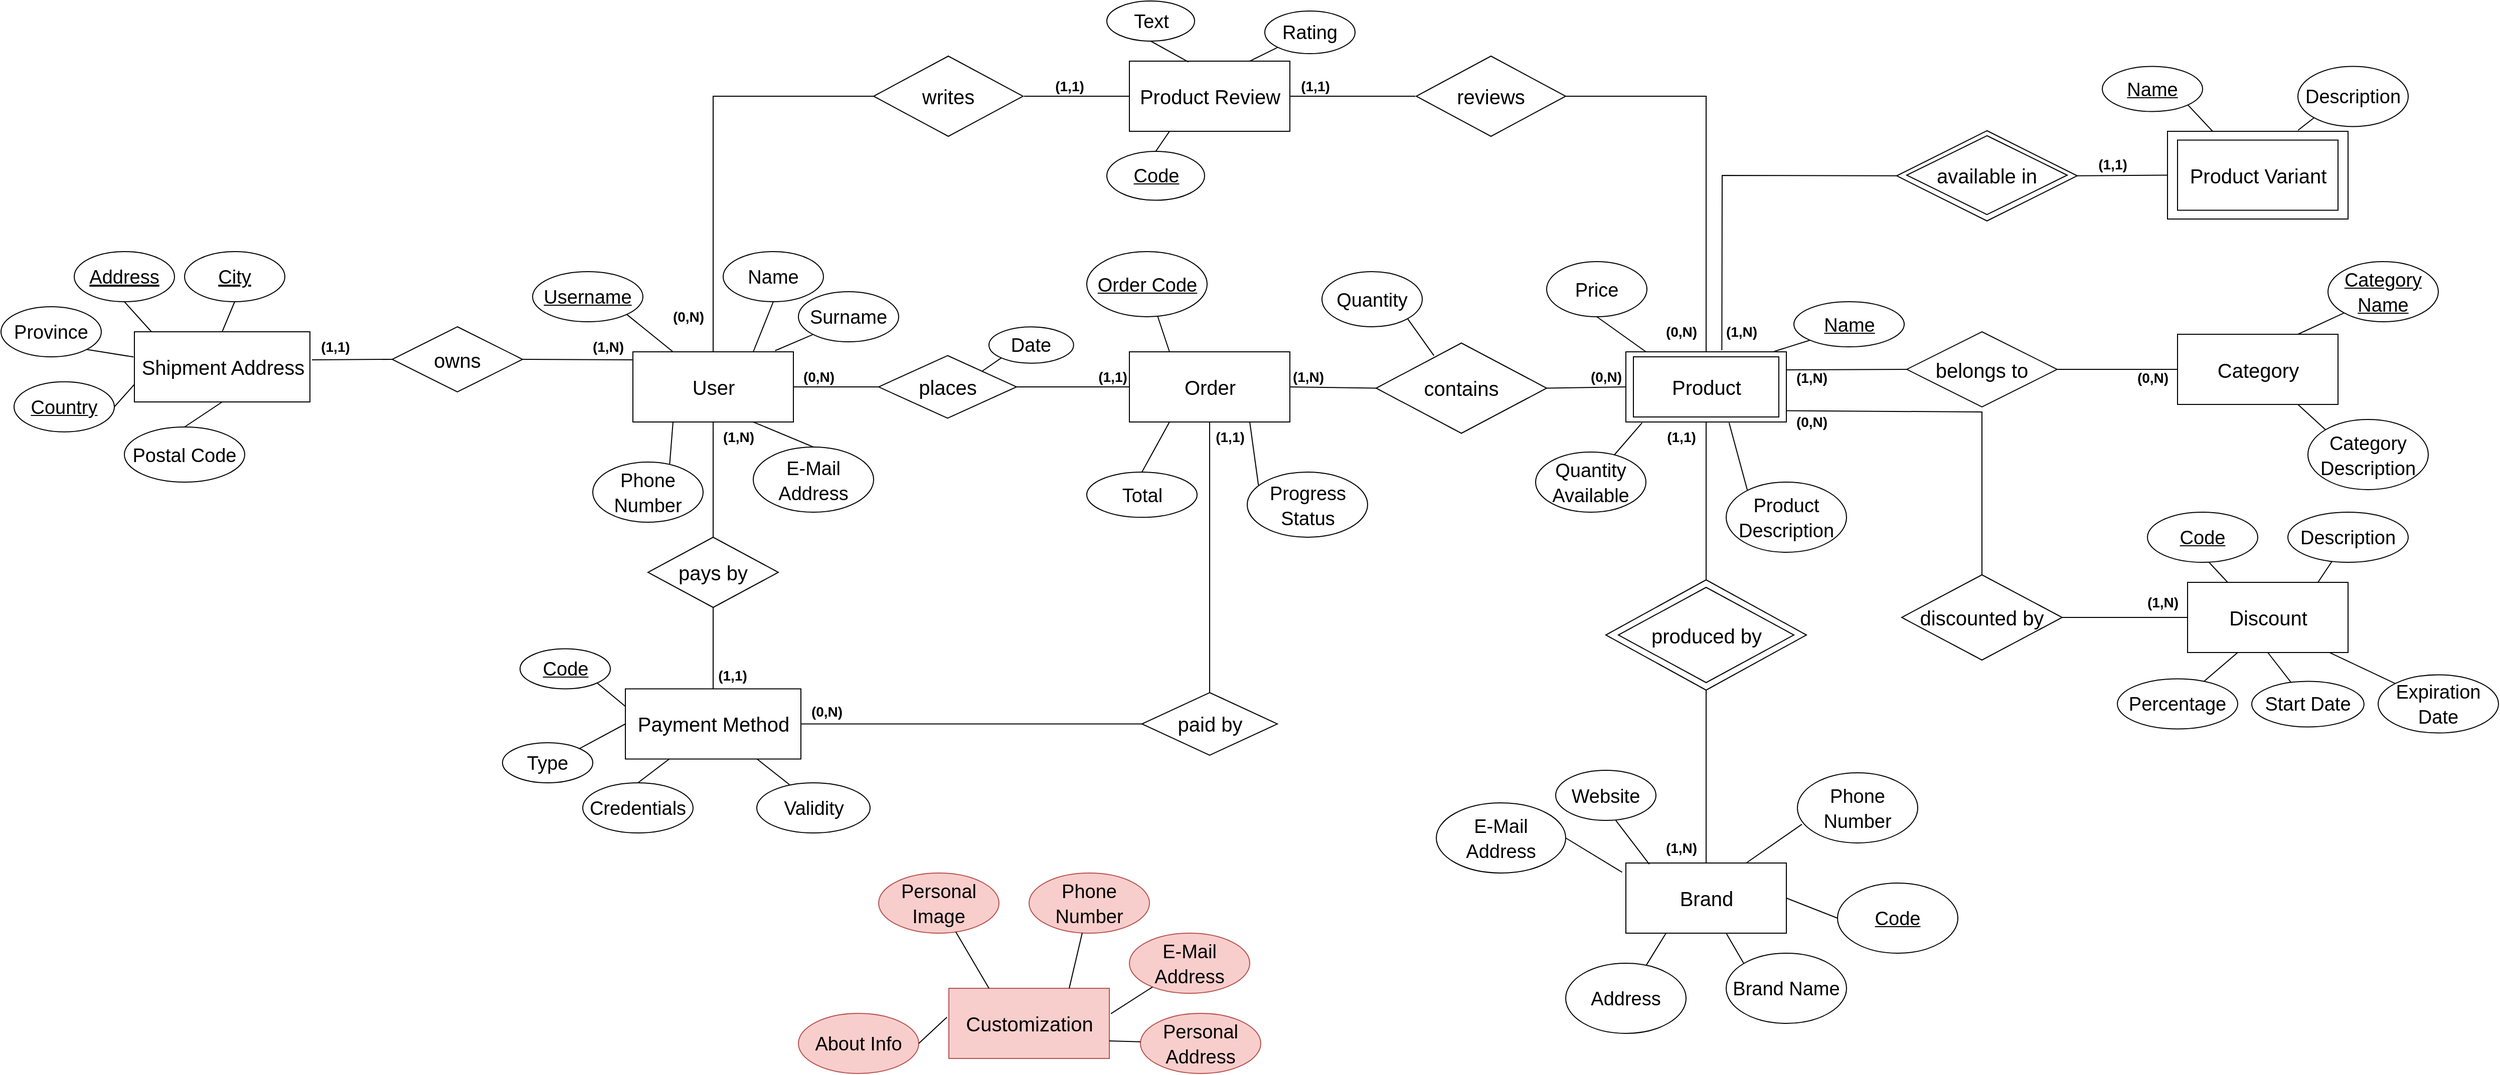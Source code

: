 <mxfile version="20.2.3" type="device"><diagram id="h2tk3etqTs94xjGs8GxN" name="Pagina-1"><mxGraphModel dx="3422" dy="2517" grid="1" gridSize="10" guides="1" tooltips="1" connect="1" arrows="1" fold="1" page="1" pageScale="1" pageWidth="827" pageHeight="1169" math="0" shadow="0"><root><mxCell id="0"/><mxCell id="1" parent="0"/><mxCell id="jY7_FBdzDZRFW8272Pwl-1" value="&lt;font style=&quot;font-size: 20px;&quot;&gt;User&lt;/font&gt;" style="html=1;dashed=0;whitespace=wrap;" parent="1" vertex="1"><mxGeometry x="40" y="-90" width="160" height="70" as="geometry"/></mxCell><mxCell id="jY7_FBdzDZRFW8272Pwl-2" value="&lt;font style=&quot;font-size: 20px;&quot;&gt;Product Review&lt;/font&gt;" style="html=1;dashed=0;whitespace=wrap;" parent="1" vertex="1"><mxGeometry x="535" y="-380" width="160" height="70" as="geometry"/></mxCell><mxCell id="jY7_FBdzDZRFW8272Pwl-4" value="&lt;font style=&quot;font-size: 20px;&quot;&gt;Order&lt;/font&gt;" style="html=1;dashed=0;whitespace=wrap;" parent="1" vertex="1"><mxGeometry x="535" y="-90" width="160" height="70" as="geometry"/></mxCell><mxCell id="jY7_FBdzDZRFW8272Pwl-7" value="&lt;font style=&quot;font-size: 20px;&quot;&gt;Brand&lt;/font&gt;" style="html=1;dashed=0;whitespace=wrap;" parent="1" vertex="1"><mxGeometry x="1030" y="420" width="160" height="70" as="geometry"/></mxCell><mxCell id="jY7_FBdzDZRFW8272Pwl-8" value="&lt;font style=&quot;font-size: 20px;&quot;&gt;Product&lt;/font&gt;" style="html=1;dashed=0;whitespace=wrap;" parent="1" vertex="1"><mxGeometry x="1030" y="-90" width="160" height="70" as="geometry"/></mxCell><mxCell id="jY7_FBdzDZRFW8272Pwl-9" value="&lt;font style=&quot;font-size: 20px;&quot;&gt;Category&lt;/font&gt;" style="html=1;dashed=0;whitespace=wrap;" parent="1" vertex="1"><mxGeometry x="1580" y="-107.5" width="160" height="70" as="geometry"/></mxCell><mxCell id="jY7_FBdzDZRFW8272Pwl-11" value="&lt;font style=&quot;font-size: 20px;&quot;&gt;Shipment Address&lt;/font&gt;" style="html=1;dashed=0;whitespace=wrap;" parent="1" vertex="1"><mxGeometry x="-457" y="-110" width="175" height="70" as="geometry"/></mxCell><mxCell id="jY7_FBdzDZRFW8272Pwl-12" value="&lt;font style=&quot;font-size: 20px;&quot;&gt;Customization&lt;/font&gt;" style="html=1;dashed=0;whitespace=wrap;fillColor=#f8cecc;strokeColor=#b85450;fillStyle=solid;" parent="1" vertex="1"><mxGeometry x="355" y="545" width="160" height="70" as="geometry"/></mxCell><mxCell id="jY7_FBdzDZRFW8272Pwl-20" value="&lt;font style=&quot;font-size: 19px;&quot;&gt;Name&lt;/font&gt;" style="ellipse;whiteSpace=wrap;html=1;fontSize=20;" parent="1" vertex="1"><mxGeometry x="130" y="-190" width="100" height="50" as="geometry"/></mxCell><mxCell id="jY7_FBdzDZRFW8272Pwl-21" value="&lt;font style=&quot;font-size: 19px;&quot;&gt;Surname&lt;/font&gt;" style="ellipse;whiteSpace=wrap;html=1;fontSize=20;" parent="1" vertex="1"><mxGeometry x="205" y="-150" width="100" height="50" as="geometry"/></mxCell><mxCell id="jY7_FBdzDZRFW8272Pwl-22" value="&lt;font style=&quot;font-size: 19px;&quot;&gt;E-Mail Address&lt;/font&gt;" style="ellipse;whiteSpace=wrap;html=1;fontSize=20;" parent="1" vertex="1"><mxGeometry x="160" y="5" width="120" height="65" as="geometry"/></mxCell><mxCell id="jY7_FBdzDZRFW8272Pwl-23" value="&lt;font style=&quot;font-size: 19px;&quot;&gt;Phone Number&lt;/font&gt;" style="ellipse;whiteSpace=wrap;html=1;fontSize=20;" parent="1" vertex="1"><mxGeometry y="20" width="110" height="60" as="geometry"/></mxCell><mxCell id="jY7_FBdzDZRFW8272Pwl-24" value="" style="endArrow=none;html=1;rounded=0;fontSize=20;exitX=0.25;exitY=1;exitDx=0;exitDy=0;entryX=0.697;entryY=0.034;entryDx=0;entryDy=0;entryPerimeter=0;" parent="1" source="jY7_FBdzDZRFW8272Pwl-1" target="jY7_FBdzDZRFW8272Pwl-23" edge="1"><mxGeometry width="50" height="50" relative="1" as="geometry"><mxPoint x="210" y="500" as="sourcePoint"/><mxPoint x="243.4" y="485.1" as="targetPoint"/></mxGeometry></mxCell><mxCell id="jY7_FBdzDZRFW8272Pwl-25" value="" style="endArrow=none;html=1;rounded=0;fontSize=20;exitX=0.75;exitY=0;exitDx=0;exitDy=0;entryX=0.5;entryY=1;entryDx=0;entryDy=0;" parent="1" source="jY7_FBdzDZRFW8272Pwl-1" target="jY7_FBdzDZRFW8272Pwl-20" edge="1"><mxGeometry width="50" height="50" relative="1" as="geometry"><mxPoint x="50" y="-10" as="sourcePoint"/><mxPoint x="46.67" y="22.04" as="targetPoint"/></mxGeometry></mxCell><mxCell id="jY7_FBdzDZRFW8272Pwl-26" value="" style="endArrow=none;html=1;rounded=0;fontSize=20;exitX=0.886;exitY=-0.016;exitDx=0;exitDy=0;entryX=0;entryY=1;entryDx=0;entryDy=0;exitPerimeter=0;" parent="1" source="jY7_FBdzDZRFW8272Pwl-1" target="jY7_FBdzDZRFW8272Pwl-21" edge="1"><mxGeometry width="50" height="50" relative="1" as="geometry"><mxPoint x="60" as="sourcePoint"/><mxPoint x="56.67" y="32.04" as="targetPoint"/></mxGeometry></mxCell><mxCell id="jY7_FBdzDZRFW8272Pwl-27" value="" style="endArrow=none;html=1;rounded=0;fontSize=20;exitX=0.75;exitY=1;exitDx=0;exitDy=0;entryX=0.5;entryY=0;entryDx=0;entryDy=0;" parent="1" source="jY7_FBdzDZRFW8272Pwl-1" target="jY7_FBdzDZRFW8272Pwl-22" edge="1"><mxGeometry width="50" height="50" relative="1" as="geometry"><mxPoint x="70" y="10" as="sourcePoint"/><mxPoint x="66.67" y="42.04" as="targetPoint"/></mxGeometry></mxCell><mxCell id="jY7_FBdzDZRFW8272Pwl-28" value="&lt;font style=&quot;font-size: 19px;&quot;&gt;Text&lt;/font&gt;" style="ellipse;whiteSpace=wrap;html=1;fontSize=20;" parent="1" vertex="1"><mxGeometry x="512.5" y="-440" width="87.5" height="40" as="geometry"/></mxCell><mxCell id="jY7_FBdzDZRFW8272Pwl-29" value="" style="endArrow=none;html=1;rounded=0;fontSize=20;exitX=0.368;exitY=0.011;exitDx=0;exitDy=0;entryX=0.5;entryY=1;entryDx=0;entryDy=0;exitPerimeter=0;" parent="1" source="jY7_FBdzDZRFW8272Pwl-2" target="jY7_FBdzDZRFW8272Pwl-28" edge="1"><mxGeometry width="50" height="50" relative="1" as="geometry"><mxPoint x="600" y="-380" as="sourcePoint"/><mxPoint x="496.67" y="-257.96" as="targetPoint"/></mxGeometry></mxCell><mxCell id="jY7_FBdzDZRFW8272Pwl-30" value="&lt;font style=&quot;font-size: 19px;&quot;&gt;Rating&lt;/font&gt;" style="ellipse;whiteSpace=wrap;html=1;fontSize=20;" parent="1" vertex="1"><mxGeometry x="670" y="-430" width="90" height="42.5" as="geometry"/></mxCell><mxCell id="jY7_FBdzDZRFW8272Pwl-31" value="" style="endArrow=none;html=1;rounded=0;fontSize=20;exitX=0.75;exitY=0;exitDx=0;exitDy=0;entryX=0;entryY=1;entryDx=0;entryDy=0;" parent="1" source="jY7_FBdzDZRFW8272Pwl-2" target="jY7_FBdzDZRFW8272Pwl-30" edge="1"><mxGeometry width="50" height="50" relative="1" as="geometry"><mxPoint x="600" y="-212.5" as="sourcePoint"/><mxPoint x="496.67" y="-90.46" as="targetPoint"/></mxGeometry></mxCell><mxCell id="jY7_FBdzDZRFW8272Pwl-32" value="&lt;font style=&quot;font-size: 19px;&quot;&gt;&lt;u&gt;Name&lt;/u&gt;&lt;/font&gt;" style="ellipse;whiteSpace=wrap;html=1;fontSize=20;" parent="1" vertex="1"><mxGeometry x="1197.5" y="-140" width="110" height="45" as="geometry"/></mxCell><mxCell id="jY7_FBdzDZRFW8272Pwl-33" value="" style="endArrow=none;html=1;rounded=0;fontSize=20;exitX=0.924;exitY=-0.005;exitDx=0;exitDy=0;entryX=0;entryY=1;entryDx=0;entryDy=0;exitPerimeter=0;" parent="1" source="jY7_FBdzDZRFW8272Pwl-8" target="jY7_FBdzDZRFW8272Pwl-32" edge="1"><mxGeometry width="50" height="50" relative="1" as="geometry"><mxPoint x="1140" y="-80" as="sourcePoint"/><mxPoint x="1036.67" y="42.04" as="targetPoint"/></mxGeometry></mxCell><mxCell id="jY7_FBdzDZRFW8272Pwl-34" value="&lt;font style=&quot;font-size: 19px;&quot;&gt;Price&lt;/font&gt;" style="ellipse;whiteSpace=wrap;html=1;fontSize=20;" parent="1" vertex="1"><mxGeometry x="951" y="-180" width="100" height="55" as="geometry"/></mxCell><mxCell id="jY7_FBdzDZRFW8272Pwl-35" value="" style="endArrow=none;html=1;rounded=0;fontSize=20;entryX=0.5;entryY=1;entryDx=0;entryDy=0;" parent="1" target="jY7_FBdzDZRFW8272Pwl-34" edge="1"><mxGeometry width="50" height="50" relative="1" as="geometry"><mxPoint x="1050" y="-90" as="sourcePoint"/><mxPoint x="946.67" y="42.04" as="targetPoint"/></mxGeometry></mxCell><mxCell id="jY7_FBdzDZRFW8272Pwl-36" value="&lt;font style=&quot;font-size: 19px;&quot;&gt;Product&lt;br&gt;Description&lt;/font&gt;" style="ellipse;whiteSpace=wrap;html=1;fontSize=20;" parent="1" vertex="1"><mxGeometry x="1130" y="40" width="120" height="70" as="geometry"/></mxCell><mxCell id="jY7_FBdzDZRFW8272Pwl-38" value="&lt;font style=&quot;font-size: 19px;&quot;&gt;Quantity Available&lt;/font&gt;" style="ellipse;whiteSpace=wrap;html=1;fontSize=20;" parent="1" vertex="1"><mxGeometry x="940" y="10" width="110" height="60" as="geometry"/></mxCell><mxCell id="jY7_FBdzDZRFW8272Pwl-39" value="" style="endArrow=none;html=1;rounded=0;fontSize=20;exitX=0.101;exitY=1.011;exitDx=0;exitDy=0;exitPerimeter=0;" parent="1" source="jY7_FBdzDZRFW8272Pwl-8" target="jY7_FBdzDZRFW8272Pwl-38" edge="1"><mxGeometry width="50" height="50" relative="1" as="geometry"><mxPoint x="1060" y="102.5" as="sourcePoint"/><mxPoint x="956.67" y="224.54" as="targetPoint"/></mxGeometry></mxCell><mxCell id="jY7_FBdzDZRFW8272Pwl-40" value="&lt;font style=&quot;font-size: 19px;&quot;&gt;&lt;u&gt;Category Name&lt;/u&gt;&lt;/font&gt;" style="ellipse;whiteSpace=wrap;html=1;fontSize=20;" parent="1" vertex="1"><mxGeometry x="1730" y="-180" width="110" height="60" as="geometry"/></mxCell><mxCell id="jY7_FBdzDZRFW8272Pwl-41" value="" style="endArrow=none;html=1;rounded=0;fontSize=20;entryX=0;entryY=1;entryDx=0;entryDy=0;exitX=0.75;exitY=0;exitDx=0;exitDy=0;" parent="1" source="jY7_FBdzDZRFW8272Pwl-9" target="jY7_FBdzDZRFW8272Pwl-40" edge="1"><mxGeometry width="50" height="50" relative="1" as="geometry"><mxPoint x="1620" y="-100" as="sourcePoint"/><mxPoint x="1516.67" y="32.04" as="targetPoint"/></mxGeometry></mxCell><mxCell id="jY7_FBdzDZRFW8272Pwl-42" value="&lt;span style=&quot;font-size: 19px;&quot;&gt;Brand Name&lt;/span&gt;" style="ellipse;whiteSpace=wrap;html=1;fontSize=20;" parent="1" vertex="1"><mxGeometry x="1130" y="510" width="120" height="70" as="geometry"/></mxCell><mxCell id="jY7_FBdzDZRFW8272Pwl-43" value="" style="endArrow=none;html=1;rounded=0;fontSize=20;exitX=0.75;exitY=1;exitDx=0;exitDy=0;entryX=0;entryY=0;entryDx=0;entryDy=0;" parent="1" target="jY7_FBdzDZRFW8272Pwl-42" edge="1"><mxGeometry width="50" height="50" relative="1" as="geometry"><mxPoint x="1130" y="490" as="sourcePoint"/><mxPoint x="1026.67" y="724.54" as="targetPoint"/></mxGeometry></mxCell><mxCell id="jY7_FBdzDZRFW8272Pwl-44" value="&lt;span style=&quot;font-size: 19px;&quot;&gt;&lt;u&gt;Code&lt;/u&gt;&lt;/span&gt;" style="ellipse;whiteSpace=wrap;html=1;fontSize=20;" parent="1" vertex="1"><mxGeometry x="1241" y="440" width="120" height="70" as="geometry"/></mxCell><mxCell id="jY7_FBdzDZRFW8272Pwl-45" value="" style="endArrow=none;html=1;rounded=0;fontSize=20;exitX=1;exitY=0.5;exitDx=0;exitDy=0;entryX=0;entryY=0.5;entryDx=0;entryDy=0;" parent="1" source="jY7_FBdzDZRFW8272Pwl-7" target="jY7_FBdzDZRFW8272Pwl-44" edge="1"><mxGeometry width="50" height="50" relative="1" as="geometry"><mxPoint x="1250" y="420" as="sourcePoint"/><mxPoint x="1146.67" y="654.54" as="targetPoint"/></mxGeometry></mxCell><mxCell id="jY7_FBdzDZRFW8272Pwl-46" value="&lt;span style=&quot;font-size: 19px;&quot;&gt;Address&lt;/span&gt;" style="ellipse;whiteSpace=wrap;html=1;fontSize=20;" parent="1" vertex="1"><mxGeometry x="970" y="520" width="120" height="70" as="geometry"/></mxCell><mxCell id="jY7_FBdzDZRFW8272Pwl-47" value="" style="endArrow=none;html=1;rounded=0;fontSize=20;exitX=0.25;exitY=1;exitDx=0;exitDy=0;" parent="1" source="jY7_FBdzDZRFW8272Pwl-7" target="jY7_FBdzDZRFW8272Pwl-46" edge="1"><mxGeometry width="50" height="50" relative="1" as="geometry"><mxPoint x="910" y="535" as="sourcePoint"/><mxPoint x="866.67" y="734.54" as="targetPoint"/></mxGeometry></mxCell><mxCell id="jY7_FBdzDZRFW8272Pwl-48" value="&lt;span style=&quot;font-size: 19px;&quot;&gt;Phone Number&lt;/span&gt;" style="ellipse;whiteSpace=wrap;html=1;fontSize=20;" parent="1" vertex="1"><mxGeometry x="1201" y="330" width="120" height="70" as="geometry"/></mxCell><mxCell id="jY7_FBdzDZRFW8272Pwl-49" value="" style="endArrow=none;html=1;rounded=0;fontSize=20;exitX=0.75;exitY=0;exitDx=0;exitDy=0;entryX=0.038;entryY=0.733;entryDx=0;entryDy=0;entryPerimeter=0;" parent="1" source="jY7_FBdzDZRFW8272Pwl-7" target="jY7_FBdzDZRFW8272Pwl-48" edge="1"><mxGeometry width="50" height="50" relative="1" as="geometry"><mxPoint x="1150" y="345" as="sourcePoint"/><mxPoint x="1106.67" y="544.54" as="targetPoint"/></mxGeometry></mxCell><mxCell id="jY7_FBdzDZRFW8272Pwl-50" value="&lt;span style=&quot;font-size: 19px;&quot;&gt;E-Mail&lt;br&gt;Address&lt;br&gt;&lt;/span&gt;" style="ellipse;whiteSpace=wrap;html=1;fontSize=20;" parent="1" vertex="1"><mxGeometry x="841" y="360" width="129" height="70" as="geometry"/></mxCell><mxCell id="jY7_FBdzDZRFW8272Pwl-51" value="" style="endArrow=none;html=1;rounded=0;fontSize=20;exitX=-0.024;exitY=0.131;exitDx=0;exitDy=0;entryX=1;entryY=0.5;entryDx=0;entryDy=0;exitPerimeter=0;" parent="1" source="jY7_FBdzDZRFW8272Pwl-7" target="jY7_FBdzDZRFW8272Pwl-50" edge="1"><mxGeometry width="50" height="50" relative="1" as="geometry"><mxPoint x="1024.5" y="420" as="sourcePoint"/><mxPoint x="1100" y="390" as="targetPoint"/></mxGeometry></mxCell><mxCell id="jY7_FBdzDZRFW8272Pwl-52" value="&lt;span style=&quot;font-size: 19px;&quot;&gt;Website&lt;/span&gt;" style="ellipse;whiteSpace=wrap;html=1;fontSize=20;" parent="1" vertex="1"><mxGeometry x="960" y="327.5" width="100" height="50" as="geometry"/></mxCell><mxCell id="jY7_FBdzDZRFW8272Pwl-53" value="" style="endArrow=none;html=1;rounded=0;fontSize=20;exitX=0.146;exitY=0.017;exitDx=0;exitDy=0;entryX=0.599;entryY=0.998;entryDx=0;entryDy=0;entryPerimeter=0;exitPerimeter=0;" parent="1" source="jY7_FBdzDZRFW8272Pwl-7" target="jY7_FBdzDZRFW8272Pwl-52" edge="1"><mxGeometry width="50" height="50" relative="1" as="geometry"><mxPoint x="880" y="410" as="sourcePoint"/><mxPoint x="836.67" y="534.54" as="targetPoint"/></mxGeometry></mxCell><mxCell id="jY7_FBdzDZRFW8272Pwl-54" value="&lt;font style=&quot;font-size: 19px;&quot;&gt;Address&lt;/font&gt;" style="ellipse;whiteSpace=wrap;html=1;fontSize=20;fontStyle=4" parent="1" vertex="1"><mxGeometry x="-517" y="-190" width="100" height="50" as="geometry"/></mxCell><mxCell id="jY7_FBdzDZRFW8272Pwl-55" value="" style="endArrow=none;html=1;rounded=0;fontSize=20;entryX=0.5;entryY=1;entryDx=0;entryDy=0;" parent="1" target="jY7_FBdzDZRFW8272Pwl-54" edge="1"><mxGeometry width="50" height="50" relative="1" as="geometry"><mxPoint x="-440" y="-110" as="sourcePoint"/><mxPoint x="-460.33" y="22.04" as="targetPoint"/></mxGeometry></mxCell><mxCell id="jY7_FBdzDZRFW8272Pwl-56" value="&lt;font style=&quot;font-size: 19px;&quot;&gt;City&lt;/font&gt;" style="ellipse;whiteSpace=wrap;html=1;fontSize=20;fontStyle=4" parent="1" vertex="1"><mxGeometry x="-407" y="-190" width="100" height="50" as="geometry"/></mxCell><mxCell id="jY7_FBdzDZRFW8272Pwl-57" value="" style="endArrow=none;html=1;rounded=0;fontSize=20;exitX=0.5;exitY=0;exitDx=0;exitDy=0;entryX=0.5;entryY=1;entryDx=0;entryDy=0;" parent="1" source="jY7_FBdzDZRFW8272Pwl-11" target="jY7_FBdzDZRFW8272Pwl-56" edge="1"><mxGeometry width="50" height="50" relative="1" as="geometry"><mxPoint x="-317" y="-90.0" as="sourcePoint"/><mxPoint x="-350.33" y="22.04" as="targetPoint"/></mxGeometry></mxCell><mxCell id="jY7_FBdzDZRFW8272Pwl-58" value="&lt;font style=&quot;font-size: 19px;&quot;&gt;Province&lt;/font&gt;" style="ellipse;whiteSpace=wrap;html=1;fontSize=20;" parent="1" vertex="1"><mxGeometry x="-590" y="-135" width="100" height="50" as="geometry"/></mxCell><mxCell id="jY7_FBdzDZRFW8272Pwl-59" value="" style="endArrow=none;html=1;rounded=0;fontSize=20;exitX=-0.005;exitY=0.359;exitDx=0;exitDy=0;exitPerimeter=0;entryX=1;entryY=1;entryDx=0;entryDy=0;" parent="1" source="jY7_FBdzDZRFW8272Pwl-11" target="jY7_FBdzDZRFW8272Pwl-58" edge="1"><mxGeometry width="50" height="50" relative="1" as="geometry"><mxPoint x="-552.5" y="-35.0" as="sourcePoint"/><mxPoint x="-487" y="-80" as="targetPoint"/></mxGeometry></mxCell><mxCell id="jY7_FBdzDZRFW8272Pwl-60" value="&lt;font style=&quot;font-size: 19px;&quot;&gt;&lt;u&gt;Country&lt;/u&gt;&lt;/font&gt;" style="ellipse;whiteSpace=wrap;html=1;fontSize=20;" parent="1" vertex="1"><mxGeometry x="-577" y="-60.13" width="100" height="50" as="geometry"/></mxCell><mxCell id="jY7_FBdzDZRFW8272Pwl-61" value="" style="endArrow=none;html=1;rounded=0;fontSize=20;exitX=0;exitY=0.75;exitDx=0;exitDy=0;entryX=1;entryY=0.5;entryDx=0;entryDy=0;" parent="1" source="jY7_FBdzDZRFW8272Pwl-11" target="jY7_FBdzDZRFW8272Pwl-60" edge="1"><mxGeometry width="50" height="50" relative="1" as="geometry"><mxPoint x="-444.875" y="10.0" as="sourcePoint"/><mxPoint x="-474" y="-5.13" as="targetPoint"/></mxGeometry></mxCell><mxCell id="jY7_FBdzDZRFW8272Pwl-62" value="&lt;font style=&quot;font-size: 19px;&quot;&gt;Postal Code&lt;/font&gt;" style="ellipse;whiteSpace=wrap;html=1;fontSize=20;" parent="1" vertex="1"><mxGeometry x="-467" y="-15" width="120" height="55" as="geometry"/></mxCell><mxCell id="jY7_FBdzDZRFW8272Pwl-63" value="" style="endArrow=none;html=1;rounded=0;fontSize=20;entryX=0.5;entryY=0;entryDx=0;entryDy=0;exitX=0.5;exitY=1;exitDx=0;exitDy=0;" parent="1" source="jY7_FBdzDZRFW8272Pwl-11" target="jY7_FBdzDZRFW8272Pwl-62" edge="1"><mxGeometry width="50" height="50" relative="1" as="geometry"><mxPoint x="-380" y="-20" as="sourcePoint"/><mxPoint x="-384" y="25.0" as="targetPoint"/></mxGeometry></mxCell><mxCell id="jY7_FBdzDZRFW8272Pwl-64" value="&lt;font style=&quot;font-size: 19px;&quot;&gt;&lt;u&gt;Order Code&lt;/u&gt;&lt;/font&gt;" style="ellipse;whiteSpace=wrap;html=1;fontSize=20;" parent="1" vertex="1"><mxGeometry x="492.5" y="-190" width="120" height="65" as="geometry"/></mxCell><mxCell id="jY7_FBdzDZRFW8272Pwl-65" value="" style="endArrow=none;html=1;rounded=0;fontSize=20;exitX=0.25;exitY=0;exitDx=0;exitDy=0;" parent="1" source="jY7_FBdzDZRFW8272Pwl-4" target="jY7_FBdzDZRFW8272Pwl-64" edge="1"><mxGeometry width="50" height="50" relative="1" as="geometry"><mxPoint x="522.5" y="-65" as="sourcePoint"/><mxPoint x="387.5" y="-80" as="targetPoint"/></mxGeometry></mxCell><mxCell id="jY7_FBdzDZRFW8272Pwl-82" value="&lt;font style=&quot;font-size: 19px;&quot;&gt;Progress Status&lt;/font&gt;" style="ellipse;whiteSpace=wrap;html=1;fontSize=20;" parent="1" vertex="1"><mxGeometry x="652.5" y="30" width="120" height="65" as="geometry"/></mxCell><mxCell id="jY7_FBdzDZRFW8272Pwl-83" value="" style="endArrow=none;html=1;rounded=0;fontSize=20;exitX=0.75;exitY=1;exitDx=0;exitDy=0;entryX=0.093;entryY=0.2;entryDx=0;entryDy=0;entryPerimeter=0;" parent="1" source="jY7_FBdzDZRFW8272Pwl-4" target="jY7_FBdzDZRFW8272Pwl-82" edge="1"><mxGeometry width="50" height="50" relative="1" as="geometry"><mxPoint x="670" y="216.25" as="sourcePoint"/><mxPoint x="637.026" y="283.569" as="targetPoint"/></mxGeometry></mxCell><mxCell id="jY7_FBdzDZRFW8272Pwl-93" value="&lt;font style=&quot;font-size: 19px;&quot;&gt;Personal Image&lt;/font&gt;" style="ellipse;whiteSpace=wrap;html=1;fontSize=20;fillColor=#f8cecc;strokeColor=#b85450;" parent="1" vertex="1"><mxGeometry x="285" y="430" width="120" height="60" as="geometry"/></mxCell><mxCell id="jY7_FBdzDZRFW8272Pwl-94" value="" style="endArrow=none;html=1;rounded=0;fontSize=20;exitX=0.25;exitY=0;exitDx=0;exitDy=0;" parent="1" source="jY7_FBdzDZRFW8272Pwl-12" target="jY7_FBdzDZRFW8272Pwl-93" edge="1"><mxGeometry width="50" height="50" relative="1" as="geometry"><mxPoint x="505" y="615" as="sourcePoint"/><mxPoint x="345" y="510" as="targetPoint"/></mxGeometry></mxCell><mxCell id="jY7_FBdzDZRFW8272Pwl-95" value="&lt;font style=&quot;font-size: 19px;&quot;&gt;Phone Number&lt;/font&gt;" style="ellipse;whiteSpace=wrap;html=1;fontSize=20;fillColor=#f8cecc;strokeColor=#b85450;" parent="1" vertex="1"><mxGeometry x="435" y="430" width="120" height="60" as="geometry"/></mxCell><mxCell id="jY7_FBdzDZRFW8272Pwl-96" value="" style="endArrow=none;html=1;rounded=0;fontSize=20;exitX=0.75;exitY=0;exitDx=0;exitDy=0;" parent="1" source="jY7_FBdzDZRFW8272Pwl-12" target="jY7_FBdzDZRFW8272Pwl-95" edge="1"><mxGeometry width="50" height="50" relative="1" as="geometry"><mxPoint x="545" y="545" as="sourcePoint"/><mxPoint x="495" y="510" as="targetPoint"/></mxGeometry></mxCell><mxCell id="jY7_FBdzDZRFW8272Pwl-97" value="&lt;font style=&quot;font-size: 19px;&quot;&gt;E-Mail Address&lt;/font&gt;" style="ellipse;whiteSpace=wrap;html=1;fontSize=20;fillColor=#f8cecc;strokeColor=#b85450;" parent="1" vertex="1"><mxGeometry x="535" y="490" width="120" height="60" as="geometry"/></mxCell><mxCell id="jY7_FBdzDZRFW8272Pwl-98" value="" style="endArrow=none;html=1;rounded=0;fontSize=20;exitX=1.01;exitY=0.362;exitDx=0;exitDy=0;exitPerimeter=0;" parent="1" source="jY7_FBdzDZRFW8272Pwl-12" target="jY7_FBdzDZRFW8272Pwl-97" edge="1"><mxGeometry width="50" height="50" relative="1" as="geometry"><mxPoint x="575" y="605" as="sourcePoint"/><mxPoint x="595" y="570" as="targetPoint"/></mxGeometry></mxCell><mxCell id="jY7_FBdzDZRFW8272Pwl-99" value="&lt;font style=&quot;font-size: 19px;&quot;&gt;Personal Address&lt;/font&gt;" style="ellipse;whiteSpace=wrap;html=1;fontSize=20;fillColor=#f8cecc;strokeColor=#b85450;" parent="1" vertex="1"><mxGeometry x="546" y="570" width="120" height="60" as="geometry"/></mxCell><mxCell id="jY7_FBdzDZRFW8272Pwl-100" value="" style="endArrow=none;html=1;rounded=0;fontSize=20;exitX=1;exitY=0.75;exitDx=0;exitDy=0;" parent="1" source="jY7_FBdzDZRFW8272Pwl-12" target="jY7_FBdzDZRFW8272Pwl-99" edge="1"><mxGeometry width="50" height="50" relative="1" as="geometry"><mxPoint x="527.6" y="630.34" as="sourcePoint"/><mxPoint x="606" y="630" as="targetPoint"/></mxGeometry></mxCell><mxCell id="jY7_FBdzDZRFW8272Pwl-101" value="&lt;font style=&quot;font-size: 19px;&quot;&gt;About Info&lt;/font&gt;" style="ellipse;whiteSpace=wrap;html=1;fontSize=20;fillColor=#f8cecc;strokeColor=#b85450;" parent="1" vertex="1"><mxGeometry x="205" y="570" width="120" height="60" as="geometry"/></mxCell><mxCell id="jY7_FBdzDZRFW8272Pwl-102" value="" style="endArrow=none;html=1;rounded=0;fontSize=20;exitX=-0.012;exitY=0.412;exitDx=0;exitDy=0;entryX=1;entryY=0.5;entryDx=0;entryDy=0;exitPerimeter=0;" parent="1" source="jY7_FBdzDZRFW8272Pwl-12" target="jY7_FBdzDZRFW8272Pwl-101" edge="1"><mxGeometry width="50" height="50" relative="1" as="geometry"><mxPoint x="315" y="685" as="sourcePoint"/><mxPoint x="265" y="650" as="targetPoint"/></mxGeometry></mxCell><mxCell id="gBu2YltLKyA2vqqV_IaL-1" value="&lt;font style=&quot;font-size: 19px;&quot;&gt;Category&lt;br&gt;Description&lt;/font&gt;" style="ellipse;whiteSpace=wrap;html=1;fontSize=20;" parent="1" vertex="1"><mxGeometry x="1710" y="-22.5" width="120" height="70" as="geometry"/></mxCell><mxCell id="gBu2YltLKyA2vqqV_IaL-2" value="" style="endArrow=none;html=1;rounded=0;fontSize=20;entryX=0;entryY=0;entryDx=0;entryDy=0;exitX=0.75;exitY=1;exitDx=0;exitDy=0;" parent="1" source="jY7_FBdzDZRFW8272Pwl-9" target="gBu2YltLKyA2vqqV_IaL-1" edge="1"><mxGeometry width="50" height="50" relative="1" as="geometry"><mxPoint x="1630" y="-30" as="sourcePoint"/><mxPoint x="1546.67" y="214.54" as="targetPoint"/></mxGeometry></mxCell><mxCell id="gBu2YltLKyA2vqqV_IaL-3" value="&lt;font style=&quot;font-size: 19px;&quot;&gt;&lt;u&gt;Username&lt;/u&gt;&lt;/font&gt;" style="ellipse;whiteSpace=wrap;html=1;fontSize=20;" parent="1" vertex="1"><mxGeometry x="-60" y="-170" width="110" height="50" as="geometry"/></mxCell><mxCell id="gBu2YltLKyA2vqqV_IaL-4" value="" style="endArrow=none;html=1;rounded=0;fontSize=20;exitX=0.25;exitY=0;exitDx=0;exitDy=0;entryX=1;entryY=1;entryDx=0;entryDy=0;" parent="1" source="jY7_FBdzDZRFW8272Pwl-1" target="gBu2YltLKyA2vqqV_IaL-3" edge="1"><mxGeometry width="50" height="50" relative="1" as="geometry"><mxPoint x="-10" y="-40" as="sourcePoint"/><mxPoint x="-43.33" y="72.04" as="targetPoint"/></mxGeometry></mxCell><mxCell id="gBu2YltLKyA2vqqV_IaL-10" value="&lt;font style=&quot;font-size: 20px;&quot;&gt;places&lt;/font&gt;" style="shape=rhombus;perimeter=rhombusPerimeter;whiteSpace=wrap;html=1;align=center;" parent="1" vertex="1"><mxGeometry x="285" y="-86.25" width="137.5" height="62.5" as="geometry"/></mxCell><mxCell id="gBu2YltLKyA2vqqV_IaL-11" value="" style="endArrow=none;html=1;rounded=0;fontSize=20;entryX=1;entryY=0.5;entryDx=0;entryDy=0;exitX=0;exitY=0.5;exitDx=0;exitDy=0;" parent="1" source="gBu2YltLKyA2vqqV_IaL-10" target="jY7_FBdzDZRFW8272Pwl-1" edge="1"><mxGeometry width="50" height="50" relative="1" as="geometry"><mxPoint x="100" y="110" as="sourcePoint"/><mxPoint x="150" y="60" as="targetPoint"/></mxGeometry></mxCell><mxCell id="gBu2YltLKyA2vqqV_IaL-12" value="" style="endArrow=none;html=1;rounded=0;fontSize=20;entryX=1;entryY=0.5;entryDx=0;entryDy=0;exitX=0;exitY=0.5;exitDx=0;exitDy=0;" parent="1" source="jY7_FBdzDZRFW8272Pwl-4" target="gBu2YltLKyA2vqqV_IaL-10" edge="1"><mxGeometry width="50" height="50" relative="1" as="geometry"><mxPoint x="330.0" y="253.75" as="sourcePoint"/><mxPoint x="330.0" y="88.75" as="targetPoint"/></mxGeometry></mxCell><mxCell id="gBu2YltLKyA2vqqV_IaL-13" value="&lt;font style=&quot;font-size: 20px;&quot;&gt;contains&lt;/font&gt;" style="shape=rhombus;perimeter=rhombusPerimeter;whiteSpace=wrap;html=1;align=center;" parent="1" vertex="1"><mxGeometry x="781" y="-98.75" width="170" height="90" as="geometry"/></mxCell><mxCell id="gBu2YltLKyA2vqqV_IaL-14" value="" style="endArrow=none;html=1;rounded=0;fontSize=20;entryX=1;entryY=0.5;entryDx=0;entryDy=0;exitX=0;exitY=0.5;exitDx=0;exitDy=0;" parent="1" source="gBu2YltLKyA2vqqV_IaL-13" target="jY7_FBdzDZRFW8272Pwl-4" edge="1"><mxGeometry width="50" height="50" relative="1" as="geometry"><mxPoint x="1095" y="-405.53" as="sourcePoint"/><mxPoint x="730" y="-405.53" as="targetPoint"/><Array as="points"/></mxGeometry></mxCell><mxCell id="gBu2YltLKyA2vqqV_IaL-15" value="" style="endArrow=none;html=1;rounded=0;fontSize=20;entryX=1;entryY=0.5;entryDx=0;entryDy=0;exitX=0;exitY=0.5;exitDx=0;exitDy=0;" parent="1" source="jY7_FBdzDZRFW8272Pwl-8" target="gBu2YltLKyA2vqqV_IaL-13" edge="1"><mxGeometry width="50" height="50" relative="1" as="geometry"><mxPoint x="1110.0" y="-195.0" as="sourcePoint"/><mxPoint x="1110.0" y="-360" as="targetPoint"/></mxGeometry></mxCell><mxCell id="gBu2YltLKyA2vqqV_IaL-16" value="&lt;font style=&quot;font-size: 20px;&quot;&gt;belongs to&lt;/font&gt;" style="shape=rhombus;perimeter=rhombusPerimeter;whiteSpace=wrap;html=1;align=center;" parent="1" vertex="1"><mxGeometry x="1310" y="-110" width="150" height="75" as="geometry"/></mxCell><mxCell id="gBu2YltLKyA2vqqV_IaL-17" value="" style="endArrow=none;html=1;rounded=0;fontSize=20;exitX=0;exitY=0.5;exitDx=0;exitDy=0;" parent="1" source="gBu2YltLKyA2vqqV_IaL-16" edge="1"><mxGeometry width="50" height="50" relative="1" as="geometry"><mxPoint x="1445" y="-349.47" as="sourcePoint"/><mxPoint x="1190" y="-72" as="targetPoint"/></mxGeometry></mxCell><mxCell id="gBu2YltLKyA2vqqV_IaL-18" value="" style="endArrow=none;html=1;rounded=0;fontSize=20;entryX=1;entryY=0.5;entryDx=0;entryDy=0;exitX=0;exitY=0.5;exitDx=0;exitDy=0;" parent="1" source="jY7_FBdzDZRFW8272Pwl-9" target="gBu2YltLKyA2vqqV_IaL-16" edge="1"><mxGeometry width="50" height="50" relative="1" as="geometry"><mxPoint x="1320" y="-55" as="sourcePoint"/><mxPoint x="1200" y="-55" as="targetPoint"/></mxGeometry></mxCell><mxCell id="gBu2YltLKyA2vqqV_IaL-19" value="" style="endArrow=none;html=1;rounded=0;fontSize=20;entryX=0.5;entryY=1;entryDx=0;entryDy=0;exitX=0.5;exitY=0;exitDx=0;exitDy=0;" parent="1" source="95bkAQWqYfKbXMDTL2cX-9" target="jY7_FBdzDZRFW8272Pwl-8" edge="1"><mxGeometry width="50" height="50" relative="1" as="geometry"><mxPoint x="1109" y="170" as="sourcePoint"/><mxPoint x="1109.0" y="-10" as="targetPoint"/></mxGeometry></mxCell><mxCell id="gBu2YltLKyA2vqqV_IaL-20" value="&lt;font style=&quot;font-size: 20px;&quot;&gt;produced by&lt;/font&gt;" style="shape=rhombus;perimeter=rhombusPerimeter;whiteSpace=wrap;html=1;align=center;" parent="1" vertex="1"><mxGeometry x="1022.5" y="145" width="175" height="95" as="geometry"/></mxCell><mxCell id="gBu2YltLKyA2vqqV_IaL-21" value="" style="endArrow=none;html=1;rounded=0;fontSize=20;exitX=0.5;exitY=0;exitDx=0;exitDy=0;entryX=0.5;entryY=1;entryDx=0;entryDy=0;" parent="1" source="jY7_FBdzDZRFW8272Pwl-7" edge="1" target="95bkAQWqYfKbXMDTL2cX-9"><mxGeometry width="50" height="50" relative="1" as="geometry"><mxPoint x="1111" y="400" as="sourcePoint"/><mxPoint x="1110" y="240" as="targetPoint"/></mxGeometry></mxCell><mxCell id="gBu2YltLKyA2vqqV_IaL-32" value="&lt;font style=&quot;font-size: 20px;&quot;&gt;owns&lt;/font&gt;" style="shape=rhombus;perimeter=rhombusPerimeter;whiteSpace=wrap;html=1;align=center;" parent="1" vertex="1"><mxGeometry x="-200" y="-115" width="130" height="65" as="geometry"/></mxCell><mxCell id="gBu2YltLKyA2vqqV_IaL-33" value="" style="endArrow=none;html=1;rounded=0;fontSize=20;exitX=0;exitY=0.5;exitDx=0;exitDy=0;" parent="1" source="gBu2YltLKyA2vqqV_IaL-32" edge="1"><mxGeometry width="50" height="50" relative="1" as="geometry"><mxPoint x="-210" y="-20" as="sourcePoint"/><mxPoint x="-280" y="-82" as="targetPoint"/></mxGeometry></mxCell><mxCell id="gBu2YltLKyA2vqqV_IaL-34" value="" style="endArrow=none;html=1;rounded=0;fontSize=20;entryX=1;entryY=0.5;entryDx=0;entryDy=0;" parent="1" target="gBu2YltLKyA2vqqV_IaL-32" edge="1"><mxGeometry width="50" height="50" relative="1" as="geometry"><mxPoint x="40" y="-82" as="sourcePoint"/><mxPoint x="-272" y="-65" as="targetPoint"/></mxGeometry></mxCell><mxCell id="mH6s5tYYB3kWL35VJlXF-1" value="&lt;font style=&quot;font-size: 19px;&quot;&gt;Quantity&lt;/font&gt;" style="ellipse;whiteSpace=wrap;html=1;fontSize=20;" parent="1" vertex="1"><mxGeometry x="727" y="-170" width="100" height="55" as="geometry"/></mxCell><mxCell id="mH6s5tYYB3kWL35VJlXF-2" value="" style="endArrow=none;html=1;rounded=0;fontSize=20;entryX=1;entryY=1;entryDx=0;entryDy=0;exitX=0.339;exitY=0.14;exitDx=0;exitDy=0;exitPerimeter=0;" parent="1" source="gBu2YltLKyA2vqqV_IaL-13" target="mH6s5tYYB3kWL35VJlXF-1" edge="1"><mxGeometry width="50" height="50" relative="1" as="geometry"><mxPoint x="790" y="-100" as="sourcePoint"/><mxPoint x="705.53" y="42.04" as="targetPoint"/></mxGeometry></mxCell><mxCell id="mH6s5tYYB3kWL35VJlXF-14" value="&lt;font style=&quot;font-size: 20px;&quot;&gt;writes&lt;/font&gt;" style="shape=rhombus;perimeter=rhombusPerimeter;whiteSpace=wrap;html=1;align=center;" parent="1" vertex="1"><mxGeometry x="280" y="-385" width="149" height="80" as="geometry"/></mxCell><mxCell id="mH6s5tYYB3kWL35VJlXF-15" value="" style="endArrow=none;html=1;rounded=0;fontSize=20;exitX=0;exitY=0.5;exitDx=0;exitDy=0;" parent="1" source="jY7_FBdzDZRFW8272Pwl-2" edge="1"><mxGeometry width="50" height="50" relative="1" as="geometry"><mxPoint x="510" y="-45" as="sourcePoint"/><mxPoint x="430" y="-345" as="targetPoint"/></mxGeometry></mxCell><mxCell id="mH6s5tYYB3kWL35VJlXF-17" value="" style="endArrow=none;html=1;rounded=0;fontSize=20;exitX=0;exitY=0.5;exitDx=0;exitDy=0;entryX=0.5;entryY=0;entryDx=0;entryDy=0;" parent="1" source="mH6s5tYYB3kWL35VJlXF-14" target="jY7_FBdzDZRFW8272Pwl-1" edge="1"><mxGeometry width="50" height="50" relative="1" as="geometry"><mxPoint x="240" y="-345.56" as="sourcePoint"/><mxPoint x="120" y="-230" as="targetPoint"/><Array as="points"><mxPoint x="120" y="-345"/></Array></mxGeometry></mxCell><mxCell id="mH6s5tYYB3kWL35VJlXF-18" value="&lt;span style=&quot;font-size: 20px;&quot;&gt;reviews&lt;/span&gt;" style="shape=rhombus;perimeter=rhombusPerimeter;whiteSpace=wrap;html=1;align=center;" parent="1" vertex="1"><mxGeometry x="821" y="-385" width="149" height="80" as="geometry"/></mxCell><mxCell id="mH6s5tYYB3kWL35VJlXF-19" value="" style="endArrow=none;html=1;rounded=0;fontSize=20;entryX=1;entryY=0.5;entryDx=0;entryDy=0;" parent="1" target="jY7_FBdzDZRFW8272Pwl-2" edge="1"><mxGeometry width="50" height="50" relative="1" as="geometry"><mxPoint x="820" y="-345" as="sourcePoint"/><mxPoint x="440" y="-335" as="targetPoint"/></mxGeometry></mxCell><mxCell id="mH6s5tYYB3kWL35VJlXF-20" value="" style="endArrow=none;html=1;rounded=0;fontSize=20;entryX=1;entryY=0.5;entryDx=0;entryDy=0;exitX=0.5;exitY=0;exitDx=0;exitDy=0;" parent="1" source="jY7_FBdzDZRFW8272Pwl-8" target="mH6s5tYYB3kWL35VJlXF-18" edge="1"><mxGeometry width="50" height="50" relative="1" as="geometry"><mxPoint x="830" y="-335" as="sourcePoint"/><mxPoint x="670" y="-335" as="targetPoint"/><Array as="points"><mxPoint x="1110" y="-345"/></Array></mxGeometry></mxCell><mxCell id="mH6s5tYYB3kWL35VJlXF-21" value="&lt;font style=&quot;font-size: 20px;&quot;&gt;Payment Method&lt;/font&gt;" style="html=1;dashed=0;whitespace=wrap;direction=west;" parent="1" vertex="1"><mxGeometry x="32.5" y="246.25" width="175" height="70" as="geometry"/></mxCell><mxCell id="mH6s5tYYB3kWL35VJlXF-22" value="&lt;font style=&quot;font-size: 20px;&quot;&gt;pays by&lt;/font&gt;" style="shape=rhombus;perimeter=rhombusPerimeter;whiteSpace=wrap;html=1;align=center;" parent="1" vertex="1"><mxGeometry x="55" y="95" width="130" height="70" as="geometry"/></mxCell><mxCell id="mH6s5tYYB3kWL35VJlXF-23" value="" style="endArrow=none;html=1;rounded=0;fontSize=20;entryX=0.5;entryY=0;entryDx=0;entryDy=0;exitX=0.5;exitY=1;exitDx=0;exitDy=0;" parent="1" source="jY7_FBdzDZRFW8272Pwl-1" target="mH6s5tYYB3kWL35VJlXF-22" edge="1"><mxGeometry width="50" height="50" relative="1" as="geometry"><mxPoint x="40" y="-40" as="sourcePoint"/><mxPoint x="-50" y="-35.72" as="targetPoint"/></mxGeometry></mxCell><mxCell id="mH6s5tYYB3kWL35VJlXF-24" value="" style="endArrow=none;html=1;rounded=0;fontSize=20;exitX=0.5;exitY=1;exitDx=0;exitDy=0;entryX=0.5;entryY=1;entryDx=0;entryDy=0;" parent="1" source="mH6s5tYYB3kWL35VJlXF-22" target="mH6s5tYYB3kWL35VJlXF-21" edge="1"><mxGeometry width="50" height="50" relative="1" as="geometry"><mxPoint x="-75" y="177.5" as="sourcePoint"/><mxPoint x="-280" y="200" as="targetPoint"/><Array as="points"/></mxGeometry></mxCell><mxCell id="mH6s5tYYB3kWL35VJlXF-25" value="&lt;font style=&quot;font-size: 19px;&quot;&gt;Type&lt;/font&gt;" style="ellipse;whiteSpace=wrap;html=1;fontSize=20;" parent="1" vertex="1"><mxGeometry x="-90" y="300" width="90" height="40" as="geometry"/></mxCell><mxCell id="mH6s5tYYB3kWL35VJlXF-26" value="" style="endArrow=none;html=1;rounded=0;fontSize=20;entryX=1;entryY=0;entryDx=0;entryDy=0;exitX=1;exitY=0.5;exitDx=0;exitDy=0;" parent="1" source="mH6s5tYYB3kWL35VJlXF-21" target="mH6s5tYYB3kWL35VJlXF-25" edge="1"><mxGeometry width="50" height="50" relative="1" as="geometry"><mxPoint x="-152.5" y="320" as="sourcePoint"/><mxPoint x="-167" y="385" as="targetPoint"/></mxGeometry></mxCell><mxCell id="mH6s5tYYB3kWL35VJlXF-27" value="&lt;font style=&quot;font-size: 19px;&quot;&gt;Credentials&lt;/font&gt;" style="ellipse;whiteSpace=wrap;html=1;fontSize=20;" parent="1" vertex="1"><mxGeometry x="-10" y="340" width="110" height="50" as="geometry"/></mxCell><mxCell id="mH6s5tYYB3kWL35VJlXF-28" value="" style="endArrow=none;html=1;rounded=0;fontSize=20;entryX=0.5;entryY=0;entryDx=0;entryDy=0;exitX=0.75;exitY=0;exitDx=0;exitDy=0;" parent="1" source="mH6s5tYYB3kWL35VJlXF-21" target="mH6s5tYYB3kWL35VJlXF-27" edge="1"><mxGeometry width="50" height="50" relative="1" as="geometry"><mxPoint x="-90" y="320" as="sourcePoint"/><mxPoint x="-190" y="355" as="targetPoint"/></mxGeometry></mxCell><mxCell id="mH6s5tYYB3kWL35VJlXF-29" value="&lt;font style=&quot;font-size: 19px;&quot;&gt;Validity&lt;/font&gt;" style="ellipse;whiteSpace=wrap;html=1;fontSize=20;" parent="1" vertex="1"><mxGeometry x="163.5" y="340" width="113" height="50" as="geometry"/></mxCell><mxCell id="mH6s5tYYB3kWL35VJlXF-30" value="" style="endArrow=none;html=1;rounded=0;fontSize=20;entryX=0.288;entryY=0.035;entryDx=0;entryDy=0;exitX=0.25;exitY=0;exitDx=0;exitDy=0;entryPerimeter=0;" parent="1" source="mH6s5tYYB3kWL35VJlXF-21" target="mH6s5tYYB3kWL35VJlXF-29" edge="1"><mxGeometry width="50" height="50" relative="1" as="geometry"><mxPoint x="-392.5" y="250" as="sourcePoint"/><mxPoint x="-440" y="275" as="targetPoint"/></mxGeometry></mxCell><mxCell id="mH6s5tYYB3kWL35VJlXF-33" value="&lt;font style=&quot;font-size: 20px;&quot;&gt;Product Variant&lt;/font&gt;" style="html=1;dashed=0;whitespace=wrap;" parent="1" vertex="1"><mxGeometry x="1580" y="-301.24" width="160" height="70" as="geometry"/></mxCell><mxCell id="mH6s5tYYB3kWL35VJlXF-34" value="&lt;font style=&quot;font-size: 20px;&quot;&gt;available in&lt;/font&gt;" style="shape=rhombus;perimeter=rhombusPerimeter;whiteSpace=wrap;html=1;align=center;" parent="1" vertex="1"><mxGeometry x="1310" y="-305.62" width="160" height="78.75" as="geometry"/></mxCell><mxCell id="mH6s5tYYB3kWL35VJlXF-35" value="" style="endArrow=none;html=1;rounded=0;fontSize=20;entryX=1;entryY=0.5;entryDx=0;entryDy=0;exitX=0;exitY=0.5;exitDx=0;exitDy=0;" parent="1" source="95bkAQWqYfKbXMDTL2cX-6" target="95bkAQWqYfKbXMDTL2cX-8" edge="1"><mxGeometry width="50" height="50" relative="1" as="geometry"><mxPoint x="1320.0" y="-45" as="sourcePoint"/><mxPoint x="1200.0" y="-45" as="targetPoint"/></mxGeometry></mxCell><mxCell id="mH6s5tYYB3kWL35VJlXF-36" value="" style="endArrow=none;html=1;rounded=0;fontSize=20;entryX=0.598;entryY=-0.021;entryDx=0;entryDy=0;exitX=0;exitY=0.5;exitDx=0;exitDy=0;entryPerimeter=0;" parent="1" source="95bkAQWqYfKbXMDTL2cX-8" target="jY7_FBdzDZRFW8272Pwl-8" edge="1"><mxGeometry width="50" height="50" relative="1" as="geometry"><mxPoint x="1550" y="-256.25" as="sourcePoint"/><mxPoint x="1480.0" y="-256.245" as="targetPoint"/><Array as="points"><mxPoint x="1126" y="-266"/></Array></mxGeometry></mxCell><mxCell id="QcuihTfElGusrErA9jko-1" value="&lt;font style=&quot;font-size: 20px;&quot;&gt;Discount&lt;/font&gt;" style="html=1;dashed=0;whitespace=wrap;" parent="1" vertex="1"><mxGeometry x="1590" y="140" width="160" height="70" as="geometry"/></mxCell><mxCell id="QcuihTfElGusrErA9jko-2" value="&lt;font style=&quot;font-size: 19px;&quot;&gt;&lt;u&gt;Code&lt;/u&gt;&lt;/font&gt;" style="ellipse;whiteSpace=wrap;html=1;fontSize=20;" parent="1" vertex="1"><mxGeometry x="1550" y="70" width="110" height="50" as="geometry"/></mxCell><mxCell id="QcuihTfElGusrErA9jko-3" value="" style="endArrow=none;html=1;rounded=0;fontSize=20;entryX=0.557;entryY=0.997;entryDx=0;entryDy=0;entryPerimeter=0;exitX=0.25;exitY=0;exitDx=0;exitDy=0;" parent="1" source="QcuihTfElGusrErA9jko-1" target="QcuihTfElGusrErA9jko-2" edge="1"><mxGeometry width="50" height="50" relative="1" as="geometry"><mxPoint x="1660.0" y="140" as="sourcePoint"/><mxPoint x="1556.67" y="272.04" as="targetPoint"/></mxGeometry></mxCell><mxCell id="QcuihTfElGusrErA9jko-4" value="&lt;font style=&quot;font-size: 19px;&quot;&gt;Description&lt;/font&gt;" style="ellipse;whiteSpace=wrap;html=1;fontSize=20;" parent="1" vertex="1"><mxGeometry x="1690" y="70" width="120" height="50" as="geometry"/></mxCell><mxCell id="QcuihTfElGusrErA9jko-5" value="" style="endArrow=none;html=1;rounded=0;fontSize=20;" parent="1" target="QcuihTfElGusrErA9jko-4" edge="1"><mxGeometry width="50" height="50" relative="1" as="geometry"><mxPoint x="1720" y="140" as="sourcePoint"/><mxPoint x="1586.67" y="454.54" as="targetPoint"/></mxGeometry></mxCell><mxCell id="QcuihTfElGusrErA9jko-6" value="" style="endArrow=none;html=1;rounded=0;fontSize=20;exitX=0.643;exitY=1.01;exitDx=0;exitDy=0;exitPerimeter=0;entryX=0.177;entryY=0.121;entryDx=0;entryDy=0;entryPerimeter=0;" parent="1" source="jY7_FBdzDZRFW8272Pwl-8" target="jY7_FBdzDZRFW8272Pwl-36" edge="1"><mxGeometry width="50" height="50" relative="1" as="geometry"><mxPoint x="1150" y="102.5" as="sourcePoint"/><mxPoint x="1160" y="40" as="targetPoint"/></mxGeometry></mxCell><mxCell id="QcuihTfElGusrErA9jko-7" value="&lt;font style=&quot;font-size: 20px;&quot;&gt;discounted by&lt;/font&gt;" style="shape=rhombus;perimeter=rhombusPerimeter;whiteSpace=wrap;html=1;align=center;" parent="1" vertex="1"><mxGeometry x="1305" y="132.5" width="160" height="85" as="geometry"/></mxCell><mxCell id="QcuihTfElGusrErA9jko-8" value="" style="endArrow=none;html=1;rounded=0;fontSize=20;entryX=1.002;entryY=0.84;entryDx=0;entryDy=0;exitX=0.5;exitY=0;exitDx=0;exitDy=0;entryPerimeter=0;" parent="1" source="QcuihTfElGusrErA9jko-7" target="jY7_FBdzDZRFW8272Pwl-8" edge="1"><mxGeometry width="50" height="50" relative="1" as="geometry"><mxPoint x="1320.0" y="-45" as="sourcePoint"/><mxPoint x="1200" y="-45" as="targetPoint"/><Array as="points"><mxPoint x="1385" y="-30"/></Array></mxGeometry></mxCell><mxCell id="QcuihTfElGusrErA9jko-10" value="" style="endArrow=none;html=1;rounded=0;fontSize=20;entryX=1;entryY=0.5;entryDx=0;entryDy=0;exitX=0;exitY=0.5;exitDx=0;exitDy=0;" parent="1" source="QcuihTfElGusrErA9jko-1" target="QcuihTfElGusrErA9jko-7" edge="1"><mxGeometry width="50" height="50" relative="1" as="geometry"><mxPoint x="1590" y="-62.5" as="sourcePoint"/><mxPoint x="1470" y="-62.5" as="targetPoint"/></mxGeometry></mxCell><mxCell id="QcuihTfElGusrErA9jko-13" value="&lt;font style=&quot;font-size: 19px;&quot;&gt;Percentage&lt;/font&gt;" style="ellipse;whiteSpace=wrap;html=1;fontSize=20;" parent="1" vertex="1"><mxGeometry x="1520" y="236.25" width="120" height="50" as="geometry"/></mxCell><mxCell id="QcuihTfElGusrErA9jko-14" value="" style="endArrow=none;html=1;rounded=0;fontSize=20;exitX=0.75;exitY=1;exitDx=0;exitDy=0;" parent="1" target="QcuihTfElGusrErA9jko-13" edge="1"><mxGeometry width="50" height="50" relative="1" as="geometry"><mxPoint x="1640" y="210.0" as="sourcePoint"/><mxPoint x="1516.67" y="602.04" as="targetPoint"/></mxGeometry></mxCell><mxCell id="QcuihTfElGusrErA9jko-15" value="&lt;font style=&quot;font-size: 19px;&quot;&gt;Expiration Date&lt;/font&gt;" style="ellipse;whiteSpace=wrap;html=1;fontSize=20;" parent="1" vertex="1"><mxGeometry x="1780" y="232.19" width="120" height="58.12" as="geometry"/></mxCell><mxCell id="QcuihTfElGusrErA9jko-16" value="" style="endArrow=none;html=1;rounded=0;fontSize=20;exitX=0.887;exitY=1.002;exitDx=0;exitDy=0;exitPerimeter=0;" parent="1" source="QcuihTfElGusrErA9jko-1" target="QcuihTfElGusrErA9jko-15" edge="1"><mxGeometry width="50" height="50" relative="1" as="geometry"><mxPoint x="1890" y="210.0" as="sourcePoint"/><mxPoint x="1666.67" y="609.54" as="targetPoint"/></mxGeometry></mxCell><mxCell id="QcuihTfElGusrErA9jko-17" value="&lt;font style=&quot;font-size: 19px;&quot;&gt;Start Date&lt;/font&gt;" style="ellipse;whiteSpace=wrap;html=1;fontSize=20;" parent="1" vertex="1"><mxGeometry x="1654" y="238.75" width="111.92" height="45.49" as="geometry"/></mxCell><mxCell id="QcuihTfElGusrErA9jko-19" value="" style="endArrow=none;html=1;rounded=0;fontSize=20;exitX=0.5;exitY=1;exitDx=0;exitDy=0;" parent="1" source="QcuihTfElGusrErA9jko-1" target="QcuihTfElGusrErA9jko-17" edge="1"><mxGeometry width="50" height="50" relative="1" as="geometry"><mxPoint x="1620" y="217.5" as="sourcePoint"/><mxPoint x="1554.75" y="616.9" as="targetPoint"/></mxGeometry></mxCell><mxCell id="_0a8eVyBEya3YCI4Oc5n-1" value="&lt;font style=&quot;font-size: 20px;&quot;&gt;paid by&lt;/font&gt;" style="shape=rhombus;perimeter=rhombusPerimeter;whiteSpace=wrap;html=1;align=center;" parent="1" vertex="1"><mxGeometry x="547.5" y="250" width="135" height="62.5" as="geometry"/></mxCell><mxCell id="_0a8eVyBEya3YCI4Oc5n-2" value="" style="endArrow=none;html=1;rounded=0;fontSize=20;entryX=0.5;entryY=0;entryDx=0;entryDy=0;exitX=0.5;exitY=1;exitDx=0;exitDy=0;" parent="1" source="jY7_FBdzDZRFW8272Pwl-4" target="_0a8eVyBEya3YCI4Oc5n-1" edge="1"><mxGeometry width="50" height="50" relative="1" as="geometry"><mxPoint x="508.56" y="186.82" as="sourcePoint"/><mxPoint x="198.75" y="186.25" as="targetPoint"/></mxGeometry></mxCell><mxCell id="_0a8eVyBEya3YCI4Oc5n-4" value="" style="endArrow=none;html=1;rounded=0;fontSize=20;entryX=0;entryY=0.5;entryDx=0;entryDy=0;exitX=0;exitY=0.5;exitDx=0;exitDy=0;" parent="1" source="_0a8eVyBEya3YCI4Oc5n-1" target="mH6s5tYYB3kWL35VJlXF-21" edge="1"><mxGeometry width="50" height="50" relative="1" as="geometry"><mxPoint x="130" y="155" as="sourcePoint"/><mxPoint x="130" y="-10" as="targetPoint"/></mxGeometry></mxCell><mxCell id="_0a8eVyBEya3YCI4Oc5n-5" value="&lt;font style=&quot;font-size: 19px;&quot;&gt;Date&lt;/font&gt;" style="ellipse;whiteSpace=wrap;html=1;fontSize=20;" parent="1" vertex="1"><mxGeometry x="395" y="-114.87" width="84.37" height="36.25" as="geometry"/></mxCell><mxCell id="_0a8eVyBEya3YCI4Oc5n-6" value="" style="endArrow=none;html=1;rounded=0;fontSize=20;entryX=0;entryY=1;entryDx=0;entryDy=0;exitX=1;exitY=0;exitDx=0;exitDy=0;" parent="1" source="gBu2YltLKyA2vqqV_IaL-10" target="_0a8eVyBEya3YCI4Oc5n-5" edge="1"><mxGeometry width="50" height="50" relative="1" as="geometry"><mxPoint x="90.005" y="150.755" as="sourcePoint"/><mxPoint x="-62.07" y="34.67" as="targetPoint"/></mxGeometry></mxCell><mxCell id="_0a8eVyBEya3YCI4Oc5n-7" value="&lt;font style=&quot;font-size: 14px;&quot;&gt;&lt;b&gt;(1,1)&lt;/b&gt;&lt;/font&gt;" style="text;html=1;align=center;verticalAlign=middle;resizable=0;points=[];autosize=1;strokeColor=none;fillColor=none;" parent="1" vertex="1"><mxGeometry x="450" y="-370" width="50" height="30" as="geometry"/></mxCell><mxCell id="_0a8eVyBEya3YCI4Oc5n-8" value="&lt;font style=&quot;font-size: 14px;&quot;&gt;&lt;b&gt;(0,N)&lt;/b&gt;&lt;/font&gt;" style="text;html=1;align=center;verticalAlign=middle;resizable=0;points=[];autosize=1;strokeColor=none;fillColor=none;" parent="1" vertex="1"><mxGeometry x="70" y="-140" width="50" height="30" as="geometry"/></mxCell><mxCell id="_0a8eVyBEya3YCI4Oc5n-9" value="&lt;font style=&quot;font-size: 14px;&quot;&gt;&lt;b&gt;(1,N)&lt;/b&gt;&lt;/font&gt;" style="text;html=1;align=center;verticalAlign=middle;resizable=0;points=[];autosize=1;strokeColor=none;fillColor=none;" parent="1" vertex="1"><mxGeometry x="-10" y="-110" width="50" height="30" as="geometry"/></mxCell><mxCell id="_0a8eVyBEya3YCI4Oc5n-10" value="&lt;font style=&quot;font-size: 14px;&quot;&gt;&lt;b&gt;(1,1)&lt;/b&gt;&lt;/font&gt;" style="text;html=1;align=center;verticalAlign=middle;resizable=0;points=[];autosize=1;strokeColor=none;fillColor=none;" parent="1" vertex="1"><mxGeometry x="-282" y="-110" width="50" height="30" as="geometry"/></mxCell><mxCell id="_0a8eVyBEya3YCI4Oc5n-11" value="&lt;font style=&quot;font-size: 14px;&quot;&gt;&lt;b&gt;(1,N)&lt;/b&gt;&lt;/font&gt;" style="text;html=1;align=center;verticalAlign=middle;resizable=0;points=[];autosize=1;strokeColor=none;fillColor=none;" parent="1" vertex="1"><mxGeometry x="120" y="-20" width="50" height="30" as="geometry"/></mxCell><mxCell id="_0a8eVyBEya3YCI4Oc5n-12" value="&lt;font style=&quot;font-size: 14px;&quot;&gt;&lt;b&gt;(1,1)&lt;/b&gt;&lt;/font&gt;" style="text;html=1;align=center;verticalAlign=middle;resizable=0;points=[];autosize=1;strokeColor=none;fillColor=none;" parent="1" vertex="1"><mxGeometry x="113.5" y="217.5" width="50" height="30" as="geometry"/></mxCell><mxCell id="_0a8eVyBEya3YCI4Oc5n-14" value="&lt;font style=&quot;font-size: 14px;&quot;&gt;&lt;b&gt;(0,N)&lt;/b&gt;&lt;/font&gt;" style="text;html=1;align=center;verticalAlign=middle;resizable=0;points=[];autosize=1;strokeColor=none;fillColor=none;" parent="1" vertex="1"><mxGeometry x="207.5" y="254.24" width="50" height="30" as="geometry"/></mxCell><mxCell id="_0a8eVyBEya3YCI4Oc5n-21" value="&lt;font style=&quot;font-size: 19px;&quot;&gt;Total&lt;/font&gt;" style="ellipse;whiteSpace=wrap;html=1;fontSize=20;" parent="1" vertex="1"><mxGeometry x="492.5" y="30" width="110" height="45.14" as="geometry"/></mxCell><mxCell id="_0a8eVyBEya3YCI4Oc5n-22" value="" style="endArrow=none;html=1;rounded=0;fontSize=20;exitX=0.25;exitY=1;exitDx=0;exitDy=0;entryX=0.5;entryY=0;entryDx=0;entryDy=0;" parent="1" source="jY7_FBdzDZRFW8272Pwl-4" target="_0a8eVyBEya3YCI4Oc5n-21" edge="1"><mxGeometry width="50" height="50" relative="1" as="geometry"><mxPoint x="535.84" y="345.0" as="sourcePoint"/><mxPoint x="366.67" y="287.18" as="targetPoint"/></mxGeometry></mxCell><mxCell id="_0a8eVyBEya3YCI4Oc5n-24" value="&lt;font style=&quot;font-size: 14px;&quot;&gt;&lt;b&gt;(1,1)&lt;/b&gt;&lt;/font&gt;" style="text;html=1;align=center;verticalAlign=middle;resizable=0;points=[];autosize=1;strokeColor=none;fillColor=none;" parent="1" vertex="1"><mxGeometry x="610" y="-20" width="50" height="30" as="geometry"/></mxCell><mxCell id="_0a8eVyBEya3YCI4Oc5n-25" value="&lt;font style=&quot;font-size: 14px;&quot;&gt;&lt;b&gt;(1,N)&lt;/b&gt;&lt;/font&gt;" style="text;html=1;align=center;verticalAlign=middle;resizable=0;points=[];autosize=1;strokeColor=none;fillColor=none;" parent="1" vertex="1"><mxGeometry x="687.5" y="-80" width="50" height="30" as="geometry"/></mxCell><mxCell id="_0a8eVyBEya3YCI4Oc5n-26" value="&lt;font style=&quot;font-size: 14px;&quot;&gt;&lt;b&gt;(0,N)&lt;/b&gt;&lt;/font&gt;" style="text;html=1;align=center;verticalAlign=middle;resizable=0;points=[];autosize=1;strokeColor=none;fillColor=none;" parent="1" vertex="1"><mxGeometry x="985" y="-80" width="50" height="30" as="geometry"/></mxCell><mxCell id="_0a8eVyBEya3YCI4Oc5n-27" value="&lt;font style=&quot;font-size: 14px;&quot;&gt;&lt;b&gt;(0,N)&lt;/b&gt;&lt;/font&gt;" style="text;html=1;align=center;verticalAlign=middle;resizable=0;points=[];autosize=1;strokeColor=none;fillColor=none;" parent="1" vertex="1"><mxGeometry x="200" y="-80" width="50" height="30" as="geometry"/></mxCell><mxCell id="_0a8eVyBEya3YCI4Oc5n-30" value="&lt;font style=&quot;font-size: 14px;&quot;&gt;&lt;b&gt;(1,1)&lt;/b&gt;&lt;/font&gt;" style="text;html=1;align=center;verticalAlign=middle;resizable=0;points=[];autosize=1;strokeColor=none;fillColor=none;" parent="1" vertex="1"><mxGeometry x="492.5" y="-80" width="50" height="30" as="geometry"/></mxCell><mxCell id="_0a8eVyBEya3YCI4Oc5n-32" value="&lt;font style=&quot;font-size: 14px;&quot;&gt;&lt;b&gt;(1,1)&lt;/b&gt;&lt;/font&gt;" style="text;html=1;align=center;verticalAlign=middle;resizable=0;points=[];autosize=1;strokeColor=none;fillColor=none;" parent="1" vertex="1"><mxGeometry x="695" y="-370" width="50" height="30" as="geometry"/></mxCell><mxCell id="_0a8eVyBEya3YCI4Oc5n-33" value="&lt;font style=&quot;font-size: 14px;&quot;&gt;&lt;b&gt;(0,N)&lt;/b&gt;&lt;/font&gt;" style="text;html=1;align=center;verticalAlign=middle;resizable=0;points=[];autosize=1;strokeColor=none;fillColor=none;" parent="1" vertex="1"><mxGeometry x="1060" y="-125" width="50" height="30" as="geometry"/></mxCell><mxCell id="_0a8eVyBEya3YCI4Oc5n-34" value="&lt;font style=&quot;font-size: 14px;&quot;&gt;&lt;b&gt;(1,N)&lt;/b&gt;&lt;/font&gt;" style="text;html=1;align=center;verticalAlign=middle;resizable=0;points=[];autosize=1;strokeColor=none;fillColor=none;" parent="1" vertex="1"><mxGeometry x="1120" y="-125" width="50" height="30" as="geometry"/></mxCell><mxCell id="_0a8eVyBEya3YCI4Oc5n-35" value="&lt;font style=&quot;font-size: 14px;&quot;&gt;&lt;b&gt;(1,1)&lt;/b&gt;&lt;/font&gt;" style="text;html=1;align=center;verticalAlign=middle;resizable=0;points=[];autosize=1;strokeColor=none;fillColor=none;" parent="1" vertex="1"><mxGeometry x="1490" y="-292.5" width="50" height="30" as="geometry"/></mxCell><mxCell id="_0a8eVyBEya3YCI4Oc5n-37" value="&lt;font style=&quot;font-size: 14px;&quot;&gt;&lt;b&gt;(1,1)&lt;/b&gt;&lt;/font&gt;" style="text;html=1;align=center;verticalAlign=middle;resizable=0;points=[];autosize=1;strokeColor=none;fillColor=none;" parent="1" vertex="1"><mxGeometry x="1060" y="-20" width="50" height="30" as="geometry"/></mxCell><mxCell id="_0a8eVyBEya3YCI4Oc5n-39" value="&lt;font style=&quot;font-size: 14px;&quot;&gt;&lt;b&gt;(1,N)&lt;/b&gt;&lt;/font&gt;" style="text;html=1;align=center;verticalAlign=middle;resizable=0;points=[];autosize=1;strokeColor=none;fillColor=none;" parent="1" vertex="1"><mxGeometry x="1060" y="390" width="50" height="30" as="geometry"/></mxCell><mxCell id="_0a8eVyBEya3YCI4Oc5n-40" value="&lt;font style=&quot;font-size: 14px;&quot;&gt;&lt;b&gt;(0,N)&lt;/b&gt;&lt;/font&gt;" style="text;html=1;align=center;verticalAlign=middle;resizable=0;points=[];autosize=1;strokeColor=none;fillColor=none;" parent="1" vertex="1"><mxGeometry x="1190" y="-35" width="50" height="30" as="geometry"/></mxCell><mxCell id="_0a8eVyBEya3YCI4Oc5n-41" value="&lt;font style=&quot;font-size: 14px;&quot;&gt;&lt;b&gt;(1,N)&lt;/b&gt;&lt;/font&gt;" style="text;html=1;align=center;verticalAlign=middle;resizable=0;points=[];autosize=1;strokeColor=none;fillColor=none;" parent="1" vertex="1"><mxGeometry x="1540" y="145" width="50" height="30" as="geometry"/></mxCell><mxCell id="_0a8eVyBEya3YCI4Oc5n-42" value="&lt;font style=&quot;font-size: 14px;&quot;&gt;&lt;b&gt;(1,N)&lt;/b&gt;&lt;/font&gt;" style="text;html=1;align=center;verticalAlign=middle;resizable=0;points=[];autosize=1;strokeColor=none;fillColor=none;" parent="1" vertex="1"><mxGeometry x="1190" y="-78.62" width="50" height="30" as="geometry"/></mxCell><mxCell id="_0a8eVyBEya3YCI4Oc5n-43" value="&lt;font style=&quot;font-size: 14px;&quot;&gt;&lt;b&gt;(0,N)&lt;/b&gt;&lt;/font&gt;" style="text;html=1;align=center;verticalAlign=middle;resizable=0;points=[];autosize=1;strokeColor=none;fillColor=none;" parent="1" vertex="1"><mxGeometry x="1530" y="-78.62" width="50" height="30" as="geometry"/></mxCell><mxCell id="_0a8eVyBEya3YCI4Oc5n-44" value="&lt;font style=&quot;font-size: 19px;&quot;&gt;&lt;u&gt;Code&lt;/u&gt;&lt;/font&gt;" style="ellipse;whiteSpace=wrap;html=1;fontSize=20;" parent="1" vertex="1"><mxGeometry x="-72.5" y="206.25" width="90" height="40" as="geometry"/></mxCell><mxCell id="_0a8eVyBEya3YCI4Oc5n-45" value="" style="endArrow=none;html=1;rounded=0;fontSize=20;entryX=1;entryY=1;entryDx=0;entryDy=0;exitX=1;exitY=0.75;exitDx=0;exitDy=0;" parent="1" source="mH6s5tYYB3kWL35VJlXF-21" target="_0a8eVyBEya3YCI4Oc5n-44" edge="1"><mxGeometry width="50" height="50" relative="1" as="geometry"><mxPoint x="50.0" y="187.5" as="sourcePoint"/><mxPoint x="-149.5" y="291.25" as="targetPoint"/></mxGeometry></mxCell><mxCell id="_0a8eVyBEya3YCI4Oc5n-46" value="&lt;font style=&quot;font-size: 19px;&quot;&gt;Description&lt;/font&gt;" style="ellipse;whiteSpace=wrap;html=1;fontSize=20;" parent="1" vertex="1"><mxGeometry x="1700" y="-374.74" width="110" height="60" as="geometry"/></mxCell><mxCell id="_0a8eVyBEya3YCI4Oc5n-47" value="" style="endArrow=none;html=1;rounded=0;fontSize=20;entryX=0;entryY=1;entryDx=0;entryDy=0;exitX=0.723;exitY=-0.012;exitDx=0;exitDy=0;exitPerimeter=0;" parent="1" target="_0a8eVyBEya3YCI4Oc5n-46" edge="1" source="95bkAQWqYfKbXMDTL2cX-6"><mxGeometry width="50" height="50" relative="1" as="geometry"><mxPoint x="1690" y="-310" as="sourcePoint"/><mxPoint x="1486.67" y="-161.7" as="targetPoint"/></mxGeometry></mxCell><mxCell id="95bkAQWqYfKbXMDTL2cX-1" value="&lt;font style=&quot;font-size: 19px;&quot;&gt;&lt;u&gt;Code&lt;/u&gt;&lt;/font&gt;" style="ellipse;whiteSpace=wrap;html=1;fontSize=20;" vertex="1" parent="1"><mxGeometry x="512.5" y="-290" width="97.5" height="48.76" as="geometry"/></mxCell><mxCell id="95bkAQWqYfKbXMDTL2cX-2" value="" style="endArrow=none;html=1;rounded=0;fontSize=20;exitX=0.25;exitY=1;exitDx=0;exitDy=0;entryX=0.5;entryY=0;entryDx=0;entryDy=0;" edge="1" parent="1" target="95bkAQWqYfKbXMDTL2cX-1" source="jY7_FBdzDZRFW8272Pwl-2"><mxGeometry width="50" height="50" relative="1" as="geometry"><mxPoint x="585.13" y="-231.73" as="sourcePoint"/><mxPoint x="487.92" y="-110.46" as="targetPoint"/></mxGeometry></mxCell><mxCell id="95bkAQWqYfKbXMDTL2cX-3" value="&lt;font style=&quot;font-size: 19px;&quot;&gt;&lt;u&gt;Name&lt;/u&gt;&lt;/font&gt;" style="ellipse;whiteSpace=wrap;html=1;fontSize=20;" vertex="1" parent="1"><mxGeometry x="1505" y="-374.74" width="100" height="45" as="geometry"/></mxCell><mxCell id="95bkAQWqYfKbXMDTL2cX-4" value="" style="endArrow=none;html=1;rounded=0;fontSize=20;entryX=1;entryY=1;entryDx=0;entryDy=0;exitX=0.25;exitY=0;exitDx=0;exitDy=0;" edge="1" parent="1" target="95bkAQWqYfKbXMDTL2cX-3" source="95bkAQWqYfKbXMDTL2cX-6"><mxGeometry width="50" height="50" relative="1" as="geometry"><mxPoint x="1495" y="-318.25" as="sourcePoint"/><mxPoint x="1311.67" y="-178.71" as="targetPoint"/></mxGeometry></mxCell><mxCell id="95bkAQWqYfKbXMDTL2cX-6" value="" style="rounded=0;whiteSpace=wrap;html=1;gradientColor=default;fillColor=none;" vertex="1" parent="1"><mxGeometry x="1570" y="-309.99" width="180" height="87.5" as="geometry"/></mxCell><mxCell id="95bkAQWqYfKbXMDTL2cX-8" value="" style="rhombus;whiteSpace=wrap;html=1;fillColor=none;gradientColor=default;" vertex="1" parent="1"><mxGeometry x="1300" y="-310.62" width="180" height="90" as="geometry"/></mxCell><mxCell id="95bkAQWqYfKbXMDTL2cX-9" value="" style="rhombus;whiteSpace=wrap;html=1;fillColor=none;gradientColor=default;" vertex="1" parent="1"><mxGeometry x="1010" y="137.5" width="200" height="110" as="geometry"/></mxCell><mxCell id="95bkAQWqYfKbXMDTL2cX-10" value="" style="rounded=0;whiteSpace=wrap;html=1;gradientColor=default;fillColor=none;" vertex="1" parent="1"><mxGeometry x="1037.5" y="-85" width="145" height="60" as="geometry"/></mxCell></root></mxGraphModel></diagram></mxfile>
